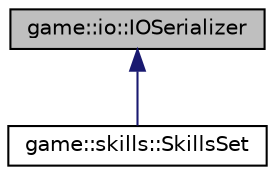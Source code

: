 digraph "game::io::IOSerializer"
{
 // LATEX_PDF_SIZE
  edge [fontname="Helvetica",fontsize="10",labelfontname="Helvetica",labelfontsize="10"];
  node [fontname="Helvetica",fontsize="10",shape=record];
  Node1 [label="game::io::IOSerializer",height=0.2,width=0.4,color="black", fillcolor="grey75", style="filled", fontcolor="black",tooltip="Interface each class that can be serialized/deserialized from a xml file must implement."];
  Node1 -> Node2 [dir="back",color="midnightblue",fontsize="10",style="solid",fontname="Helvetica"];
  Node2 [label="game::skills::SkillsSet",height=0.2,width=0.4,color="black", fillcolor="white", style="filled",URL="$classgame_1_1skills_1_1_skills_set.html",tooltip="A set of all skills each Entity has with useful methods to manage them."];
}
